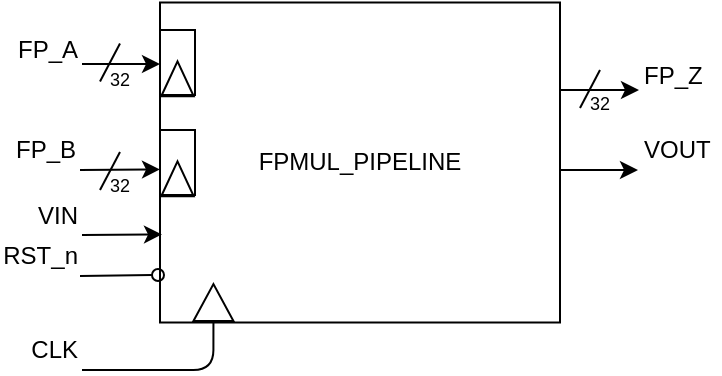<mxfile version="13.9.9" type="device"><diagram id="F-VYURJWThT-qOTY4FoM" name="Pagina-1"><mxGraphModel dx="487" dy="305" grid="1" gridSize="10" guides="1" tooltips="1" connect="1" arrows="1" fold="1" page="1" pageScale="1" pageWidth="1200" pageHeight="1600" math="0" shadow="0"><root><mxCell id="0"/><mxCell id="1" parent="0"/><mxCell id="68qF14fABGrUddz-1pMw-1" value="FPMUL_PIPELINE" style="rounded=0;whiteSpace=wrap;html=1;" vertex="1" parent="1"><mxGeometry x="160" y="116.25" width="200" height="160" as="geometry"/></mxCell><mxCell id="68qF14fABGrUddz-1pMw-2" value="" style="endArrow=classic;html=1;" edge="1" parent="1"><mxGeometry width="50" height="50" relative="1" as="geometry"><mxPoint x="121" y="147" as="sourcePoint"/><mxPoint x="160" y="147" as="targetPoint"/></mxGeometry></mxCell><mxCell id="68qF14fABGrUddz-1pMw-5" value="FP_A" style="text;html=1;strokeColor=none;fillColor=none;align=right;verticalAlign=middle;whiteSpace=wrap;rounded=0;" vertex="1" parent="1"><mxGeometry x="81" y="130" width="40" height="20" as="geometry"/></mxCell><mxCell id="68qF14fABGrUddz-1pMw-10" value="" style="endArrow=classic;html=1;entryX=-0.004;entryY=0.229;entryDx=0;entryDy=0;entryPerimeter=0;" edge="1" parent="1"><mxGeometry width="50" height="50" relative="1" as="geometry"><mxPoint x="120" y="200" as="sourcePoint"/><mxPoint x="160.0" y="199.71" as="targetPoint"/></mxGeometry></mxCell><mxCell id="68qF14fABGrUddz-1pMw-11" value="FP_B" style="text;html=1;strokeColor=none;fillColor=none;align=right;verticalAlign=middle;whiteSpace=wrap;rounded=0;" vertex="1" parent="1"><mxGeometry x="80" y="180" width="40" height="20" as="geometry"/></mxCell><mxCell id="68qF14fABGrUddz-1pMw-12" value="" style="endArrow=classic;html=1;entryX=-0.004;entryY=0.229;entryDx=0;entryDy=0;entryPerimeter=0;" edge="1" parent="1"><mxGeometry width="50" height="50" relative="1" as="geometry"><mxPoint x="121" y="232.5" as="sourcePoint"/><mxPoint x="161" y="232.21" as="targetPoint"/></mxGeometry></mxCell><mxCell id="68qF14fABGrUddz-1pMw-13" value="VIN" style="text;html=1;strokeColor=none;fillColor=none;align=right;verticalAlign=middle;whiteSpace=wrap;rounded=0;" vertex="1" parent="1"><mxGeometry x="81" y="212.5" width="40" height="20" as="geometry"/></mxCell><mxCell id="68qF14fABGrUddz-1pMw-18" value="" style="group" vertex="1" connectable="0" parent="1"><mxGeometry x="160" y="180" width="17.5" height="32.5" as="geometry"/></mxCell><mxCell id="68qF14fABGrUddz-1pMw-19" value="" style="rounded=0;whiteSpace=wrap;html=1;align=right;fillColor=none;" vertex="1" parent="68qF14fABGrUddz-1pMw-18"><mxGeometry width="17.5" height="32.5" as="geometry"/></mxCell><mxCell id="68qF14fABGrUddz-1pMw-20" value="" style="triangle;whiteSpace=wrap;html=1;align=right;rotation=-90;fillColor=none;" vertex="1" parent="68qF14fABGrUddz-1pMw-18"><mxGeometry y="16.25" width="17.5" height="16.25" as="geometry"/></mxCell><mxCell id="68qF14fABGrUddz-1pMw-24" value="" style="group" vertex="1" connectable="0" parent="1"><mxGeometry x="160" y="130" width="17.5" height="32.5" as="geometry"/></mxCell><mxCell id="68qF14fABGrUddz-1pMw-25" value="" style="rounded=0;whiteSpace=wrap;html=1;align=right;fillColor=none;" vertex="1" parent="68qF14fABGrUddz-1pMw-24"><mxGeometry width="17.5" height="32.5" as="geometry"/></mxCell><mxCell id="68qF14fABGrUddz-1pMw-26" value="" style="triangle;whiteSpace=wrap;html=1;align=right;rotation=-90;fillColor=none;" vertex="1" parent="68qF14fABGrUddz-1pMw-24"><mxGeometry y="16.25" width="17.5" height="16.25" as="geometry"/></mxCell><mxCell id="68qF14fABGrUddz-1pMw-27" value="" style="endArrow=oval;html=1;endFill=0;" edge="1" parent="1"><mxGeometry width="50" height="50" relative="1" as="geometry"><mxPoint x="120" y="253" as="sourcePoint"/><mxPoint x="159" y="252.5" as="targetPoint"/></mxGeometry></mxCell><mxCell id="68qF14fABGrUddz-1pMw-28" value="RST_n" style="text;html=1;strokeColor=none;fillColor=none;align=right;verticalAlign=middle;whiteSpace=wrap;rounded=0;" vertex="1" parent="1"><mxGeometry x="81" y="232.5" width="40" height="20" as="geometry"/></mxCell><mxCell id="68qF14fABGrUddz-1pMw-29" value="" style="triangle;whiteSpace=wrap;html=1;align=right;rotation=-90;fillColor=none;" vertex="1" parent="1"><mxGeometry x="177.5" y="256.25" width="18.44" height="20" as="geometry"/></mxCell><mxCell id="68qF14fABGrUddz-1pMw-30" value="" style="endArrow=none;html=1;entryX=0;entryY=0.5;entryDx=0;entryDy=0;edgeStyle=orthogonalEdgeStyle;exitX=1;exitY=1;exitDx=0;exitDy=0;" edge="1" parent="1" source="68qF14fABGrUddz-1pMw-31" target="68qF14fABGrUddz-1pMw-29"><mxGeometry width="50" height="50" relative="1" as="geometry"><mxPoint x="130" y="300" as="sourcePoint"/><mxPoint x="160" y="230" as="targetPoint"/><Array as="points"><mxPoint x="187" y="300"/></Array></mxGeometry></mxCell><mxCell id="68qF14fABGrUddz-1pMw-31" value="CLK" style="text;html=1;strokeColor=none;fillColor=none;align=right;verticalAlign=middle;whiteSpace=wrap;rounded=0;" vertex="1" parent="1"><mxGeometry x="81" y="280" width="40" height="20" as="geometry"/></mxCell><mxCell id="68qF14fABGrUddz-1pMw-32" value="" style="endArrow=classic;html=1;" edge="1" parent="1"><mxGeometry width="50" height="50" relative="1" as="geometry"><mxPoint x="360.5" y="160" as="sourcePoint"/><mxPoint x="399.5" y="160" as="targetPoint"/></mxGeometry></mxCell><mxCell id="68qF14fABGrUddz-1pMw-33" value="" style="endArrow=classic;html=1;" edge="1" parent="1"><mxGeometry width="50" height="50" relative="1" as="geometry"><mxPoint x="360" y="200" as="sourcePoint"/><mxPoint x="399" y="200" as="targetPoint"/></mxGeometry></mxCell><mxCell id="68qF14fABGrUddz-1pMw-34" value="" style="endArrow=none;html=1;" edge="1" parent="1"><mxGeometry width="50" height="50" relative="1" as="geometry"><mxPoint x="130" y="210" as="sourcePoint"/><mxPoint x="140" y="191" as="targetPoint"/></mxGeometry></mxCell><mxCell id="68qF14fABGrUddz-1pMw-35" value="" style="endArrow=none;html=1;" edge="1" parent="1"><mxGeometry width="50" height="50" relative="1" as="geometry"><mxPoint x="130" y="155.75" as="sourcePoint"/><mxPoint x="140" y="136.75" as="targetPoint"/></mxGeometry></mxCell><mxCell id="68qF14fABGrUddz-1pMw-36" value="32" style="text;html=1;strokeColor=none;fillColor=none;align=center;verticalAlign=middle;whiteSpace=wrap;rounded=0;fontSize=9;" vertex="1" parent="1"><mxGeometry x="130" y="150" width="20" height="10" as="geometry"/></mxCell><mxCell id="68qF14fABGrUddz-1pMw-37" value="32" style="text;html=1;strokeColor=none;fillColor=none;align=center;verticalAlign=middle;whiteSpace=wrap;rounded=0;fontSize=9;" vertex="1" parent="1"><mxGeometry x="130" y="202.5" width="20" height="10" as="geometry"/></mxCell><mxCell id="68qF14fABGrUddz-1pMw-38" value="" style="endArrow=none;html=1;" edge="1" parent="1"><mxGeometry width="50" height="50" relative="1" as="geometry"><mxPoint x="370" y="169" as="sourcePoint"/><mxPoint x="380" y="150" as="targetPoint"/></mxGeometry></mxCell><mxCell id="68qF14fABGrUddz-1pMw-39" value="32" style="text;html=1;strokeColor=none;fillColor=none;align=center;verticalAlign=middle;whiteSpace=wrap;rounded=0;fontSize=9;" vertex="1" parent="1"><mxGeometry x="370" y="161.5" width="20" height="10" as="geometry"/></mxCell><mxCell id="68qF14fABGrUddz-1pMw-41" value="FP_Z" style="text;html=1;strokeColor=none;fillColor=none;align=left;verticalAlign=middle;whiteSpace=wrap;rounded=0;" vertex="1" parent="1"><mxGeometry x="400" y="142.5" width="40" height="20" as="geometry"/></mxCell><mxCell id="68qF14fABGrUddz-1pMw-42" value="VOUT" style="text;html=1;strokeColor=none;fillColor=none;align=left;verticalAlign=middle;whiteSpace=wrap;rounded=0;" vertex="1" parent="1"><mxGeometry x="400" y="180" width="40" height="20" as="geometry"/></mxCell></root></mxGraphModel></diagram></mxfile>